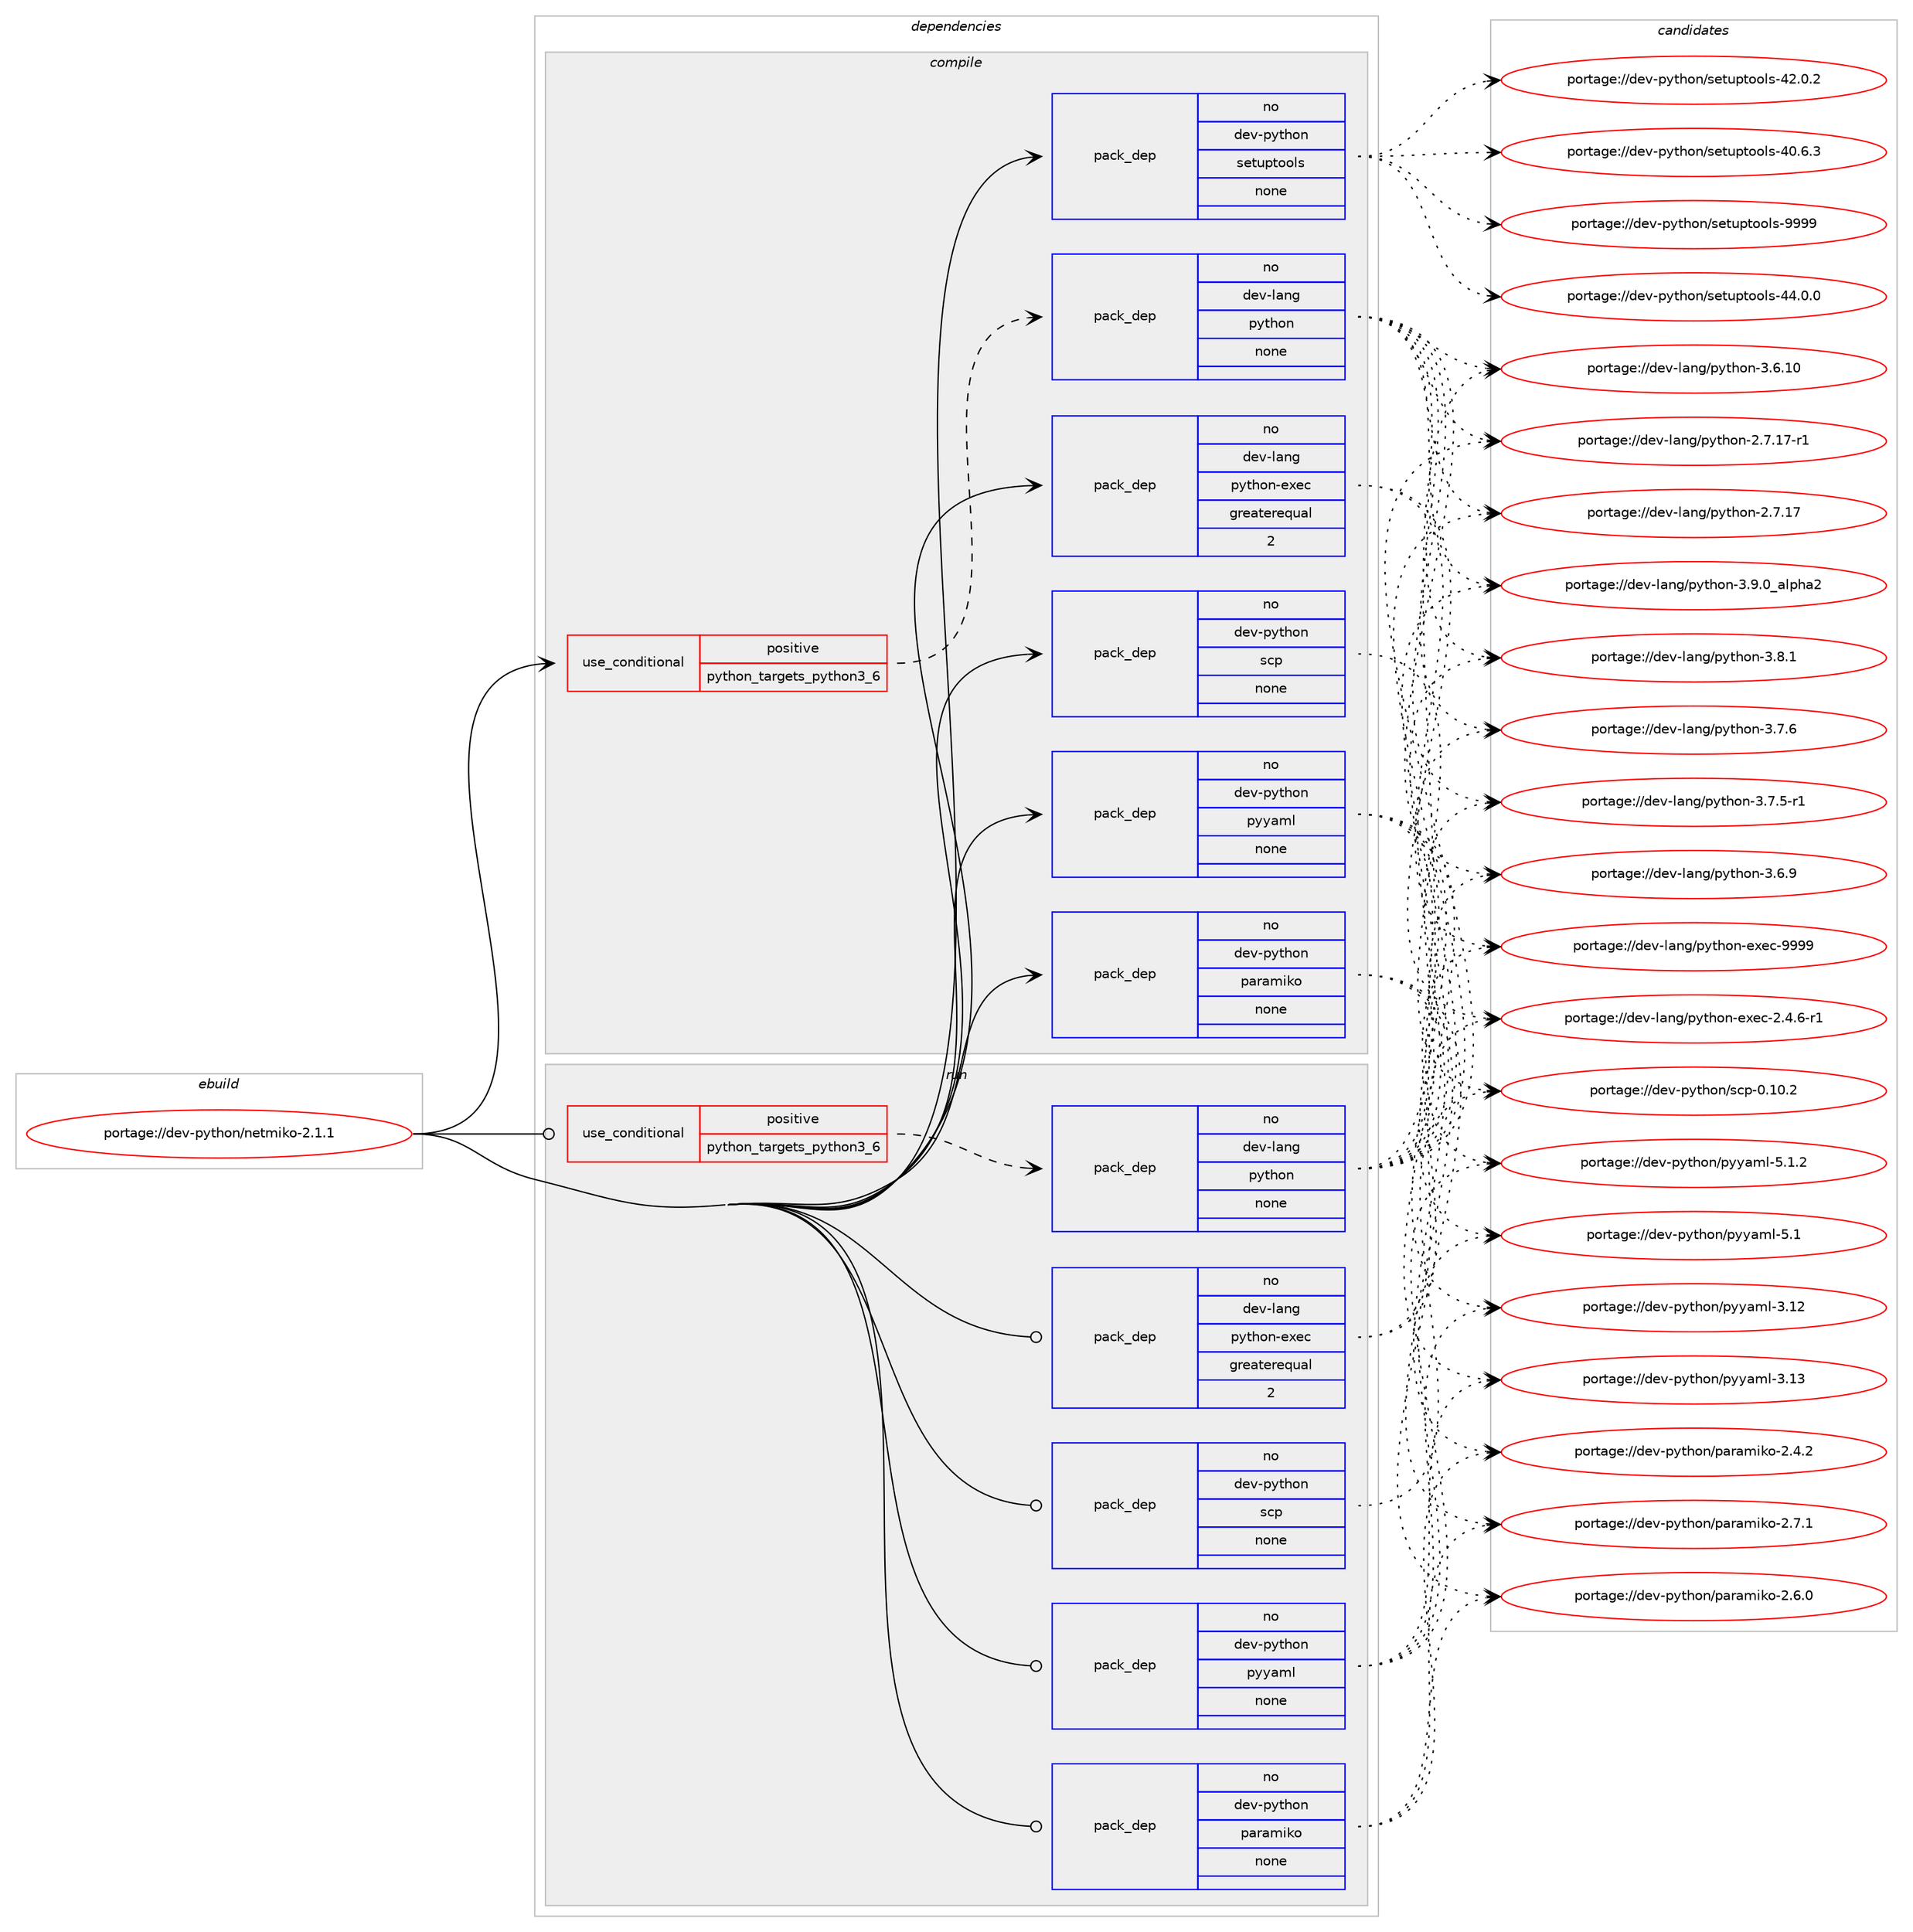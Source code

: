 digraph prolog {

# *************
# Graph options
# *************

newrank=true;
concentrate=true;
compound=true;
graph [rankdir=LR,fontname=Helvetica,fontsize=10,ranksep=1.5];#, ranksep=2.5, nodesep=0.2];
edge  [arrowhead=vee];
node  [fontname=Helvetica,fontsize=10];

# **********
# The ebuild
# **********

subgraph cluster_leftcol {
color=gray;
label=<<i>ebuild</i>>;
id [label="portage://dev-python/netmiko-2.1.1", color=red, width=4, href="../dev-python/netmiko-2.1.1.svg"];
}

# ****************
# The dependencies
# ****************

subgraph cluster_midcol {
color=gray;
label=<<i>dependencies</i>>;
subgraph cluster_compile {
fillcolor="#eeeeee";
style=filled;
label=<<i>compile</i>>;
subgraph cond112382 {
dependency448623 [label=<<TABLE BORDER="0" CELLBORDER="1" CELLSPACING="0" CELLPADDING="4"><TR><TD ROWSPAN="3" CELLPADDING="10">use_conditional</TD></TR><TR><TD>positive</TD></TR><TR><TD>python_targets_python3_6</TD></TR></TABLE>>, shape=none, color=red];
subgraph pack331261 {
dependency448624 [label=<<TABLE BORDER="0" CELLBORDER="1" CELLSPACING="0" CELLPADDING="4" WIDTH="220"><TR><TD ROWSPAN="6" CELLPADDING="30">pack_dep</TD></TR><TR><TD WIDTH="110">no</TD></TR><TR><TD>dev-lang</TD></TR><TR><TD>python</TD></TR><TR><TD>none</TD></TR><TR><TD></TD></TR></TABLE>>, shape=none, color=blue];
}
dependency448623:e -> dependency448624:w [weight=20,style="dashed",arrowhead="vee"];
}
id:e -> dependency448623:w [weight=20,style="solid",arrowhead="vee"];
subgraph pack331262 {
dependency448625 [label=<<TABLE BORDER="0" CELLBORDER="1" CELLSPACING="0" CELLPADDING="4" WIDTH="220"><TR><TD ROWSPAN="6" CELLPADDING="30">pack_dep</TD></TR><TR><TD WIDTH="110">no</TD></TR><TR><TD>dev-lang</TD></TR><TR><TD>python-exec</TD></TR><TR><TD>greaterequal</TD></TR><TR><TD>2</TD></TR></TABLE>>, shape=none, color=blue];
}
id:e -> dependency448625:w [weight=20,style="solid",arrowhead="vee"];
subgraph pack331263 {
dependency448626 [label=<<TABLE BORDER="0" CELLBORDER="1" CELLSPACING="0" CELLPADDING="4" WIDTH="220"><TR><TD ROWSPAN="6" CELLPADDING="30">pack_dep</TD></TR><TR><TD WIDTH="110">no</TD></TR><TR><TD>dev-python</TD></TR><TR><TD>paramiko</TD></TR><TR><TD>none</TD></TR><TR><TD></TD></TR></TABLE>>, shape=none, color=blue];
}
id:e -> dependency448626:w [weight=20,style="solid",arrowhead="vee"];
subgraph pack331264 {
dependency448627 [label=<<TABLE BORDER="0" CELLBORDER="1" CELLSPACING="0" CELLPADDING="4" WIDTH="220"><TR><TD ROWSPAN="6" CELLPADDING="30">pack_dep</TD></TR><TR><TD WIDTH="110">no</TD></TR><TR><TD>dev-python</TD></TR><TR><TD>pyyaml</TD></TR><TR><TD>none</TD></TR><TR><TD></TD></TR></TABLE>>, shape=none, color=blue];
}
id:e -> dependency448627:w [weight=20,style="solid",arrowhead="vee"];
subgraph pack331265 {
dependency448628 [label=<<TABLE BORDER="0" CELLBORDER="1" CELLSPACING="0" CELLPADDING="4" WIDTH="220"><TR><TD ROWSPAN="6" CELLPADDING="30">pack_dep</TD></TR><TR><TD WIDTH="110">no</TD></TR><TR><TD>dev-python</TD></TR><TR><TD>scp</TD></TR><TR><TD>none</TD></TR><TR><TD></TD></TR></TABLE>>, shape=none, color=blue];
}
id:e -> dependency448628:w [weight=20,style="solid",arrowhead="vee"];
subgraph pack331266 {
dependency448629 [label=<<TABLE BORDER="0" CELLBORDER="1" CELLSPACING="0" CELLPADDING="4" WIDTH="220"><TR><TD ROWSPAN="6" CELLPADDING="30">pack_dep</TD></TR><TR><TD WIDTH="110">no</TD></TR><TR><TD>dev-python</TD></TR><TR><TD>setuptools</TD></TR><TR><TD>none</TD></TR><TR><TD></TD></TR></TABLE>>, shape=none, color=blue];
}
id:e -> dependency448629:w [weight=20,style="solid",arrowhead="vee"];
}
subgraph cluster_compileandrun {
fillcolor="#eeeeee";
style=filled;
label=<<i>compile and run</i>>;
}
subgraph cluster_run {
fillcolor="#eeeeee";
style=filled;
label=<<i>run</i>>;
subgraph cond112383 {
dependency448630 [label=<<TABLE BORDER="0" CELLBORDER="1" CELLSPACING="0" CELLPADDING="4"><TR><TD ROWSPAN="3" CELLPADDING="10">use_conditional</TD></TR><TR><TD>positive</TD></TR><TR><TD>python_targets_python3_6</TD></TR></TABLE>>, shape=none, color=red];
subgraph pack331267 {
dependency448631 [label=<<TABLE BORDER="0" CELLBORDER="1" CELLSPACING="0" CELLPADDING="4" WIDTH="220"><TR><TD ROWSPAN="6" CELLPADDING="30">pack_dep</TD></TR><TR><TD WIDTH="110">no</TD></TR><TR><TD>dev-lang</TD></TR><TR><TD>python</TD></TR><TR><TD>none</TD></TR><TR><TD></TD></TR></TABLE>>, shape=none, color=blue];
}
dependency448630:e -> dependency448631:w [weight=20,style="dashed",arrowhead="vee"];
}
id:e -> dependency448630:w [weight=20,style="solid",arrowhead="odot"];
subgraph pack331268 {
dependency448632 [label=<<TABLE BORDER="0" CELLBORDER="1" CELLSPACING="0" CELLPADDING="4" WIDTH="220"><TR><TD ROWSPAN="6" CELLPADDING="30">pack_dep</TD></TR><TR><TD WIDTH="110">no</TD></TR><TR><TD>dev-lang</TD></TR><TR><TD>python-exec</TD></TR><TR><TD>greaterequal</TD></TR><TR><TD>2</TD></TR></TABLE>>, shape=none, color=blue];
}
id:e -> dependency448632:w [weight=20,style="solid",arrowhead="odot"];
subgraph pack331269 {
dependency448633 [label=<<TABLE BORDER="0" CELLBORDER="1" CELLSPACING="0" CELLPADDING="4" WIDTH="220"><TR><TD ROWSPAN="6" CELLPADDING="30">pack_dep</TD></TR><TR><TD WIDTH="110">no</TD></TR><TR><TD>dev-python</TD></TR><TR><TD>paramiko</TD></TR><TR><TD>none</TD></TR><TR><TD></TD></TR></TABLE>>, shape=none, color=blue];
}
id:e -> dependency448633:w [weight=20,style="solid",arrowhead="odot"];
subgraph pack331270 {
dependency448634 [label=<<TABLE BORDER="0" CELLBORDER="1" CELLSPACING="0" CELLPADDING="4" WIDTH="220"><TR><TD ROWSPAN="6" CELLPADDING="30">pack_dep</TD></TR><TR><TD WIDTH="110">no</TD></TR><TR><TD>dev-python</TD></TR><TR><TD>pyyaml</TD></TR><TR><TD>none</TD></TR><TR><TD></TD></TR></TABLE>>, shape=none, color=blue];
}
id:e -> dependency448634:w [weight=20,style="solid",arrowhead="odot"];
subgraph pack331271 {
dependency448635 [label=<<TABLE BORDER="0" CELLBORDER="1" CELLSPACING="0" CELLPADDING="4" WIDTH="220"><TR><TD ROWSPAN="6" CELLPADDING="30">pack_dep</TD></TR><TR><TD WIDTH="110">no</TD></TR><TR><TD>dev-python</TD></TR><TR><TD>scp</TD></TR><TR><TD>none</TD></TR><TR><TD></TD></TR></TABLE>>, shape=none, color=blue];
}
id:e -> dependency448635:w [weight=20,style="solid",arrowhead="odot"];
}
}

# **************
# The candidates
# **************

subgraph cluster_choices {
rank=same;
color=gray;
label=<<i>candidates</i>>;

subgraph choice331261 {
color=black;
nodesep=1;
choice10010111845108971101034711212111610411111045514657464895971081121049750 [label="portage://dev-lang/python-3.9.0_alpha2", color=red, width=4,href="../dev-lang/python-3.9.0_alpha2.svg"];
choice100101118451089711010347112121116104111110455146564649 [label="portage://dev-lang/python-3.8.1", color=red, width=4,href="../dev-lang/python-3.8.1.svg"];
choice100101118451089711010347112121116104111110455146554654 [label="portage://dev-lang/python-3.7.6", color=red, width=4,href="../dev-lang/python-3.7.6.svg"];
choice1001011184510897110103471121211161041111104551465546534511449 [label="portage://dev-lang/python-3.7.5-r1", color=red, width=4,href="../dev-lang/python-3.7.5-r1.svg"];
choice100101118451089711010347112121116104111110455146544657 [label="portage://dev-lang/python-3.6.9", color=red, width=4,href="../dev-lang/python-3.6.9.svg"];
choice10010111845108971101034711212111610411111045514654464948 [label="portage://dev-lang/python-3.6.10", color=red, width=4,href="../dev-lang/python-3.6.10.svg"];
choice100101118451089711010347112121116104111110455046554649554511449 [label="portage://dev-lang/python-2.7.17-r1", color=red, width=4,href="../dev-lang/python-2.7.17-r1.svg"];
choice10010111845108971101034711212111610411111045504655464955 [label="portage://dev-lang/python-2.7.17", color=red, width=4,href="../dev-lang/python-2.7.17.svg"];
dependency448624:e -> choice10010111845108971101034711212111610411111045514657464895971081121049750:w [style=dotted,weight="100"];
dependency448624:e -> choice100101118451089711010347112121116104111110455146564649:w [style=dotted,weight="100"];
dependency448624:e -> choice100101118451089711010347112121116104111110455146554654:w [style=dotted,weight="100"];
dependency448624:e -> choice1001011184510897110103471121211161041111104551465546534511449:w [style=dotted,weight="100"];
dependency448624:e -> choice100101118451089711010347112121116104111110455146544657:w [style=dotted,weight="100"];
dependency448624:e -> choice10010111845108971101034711212111610411111045514654464948:w [style=dotted,weight="100"];
dependency448624:e -> choice100101118451089711010347112121116104111110455046554649554511449:w [style=dotted,weight="100"];
dependency448624:e -> choice10010111845108971101034711212111610411111045504655464955:w [style=dotted,weight="100"];
}
subgraph choice331262 {
color=black;
nodesep=1;
choice10010111845108971101034711212111610411111045101120101994557575757 [label="portage://dev-lang/python-exec-9999", color=red, width=4,href="../dev-lang/python-exec-9999.svg"];
choice10010111845108971101034711212111610411111045101120101994550465246544511449 [label="portage://dev-lang/python-exec-2.4.6-r1", color=red, width=4,href="../dev-lang/python-exec-2.4.6-r1.svg"];
dependency448625:e -> choice10010111845108971101034711212111610411111045101120101994557575757:w [style=dotted,weight="100"];
dependency448625:e -> choice10010111845108971101034711212111610411111045101120101994550465246544511449:w [style=dotted,weight="100"];
}
subgraph choice331263 {
color=black;
nodesep=1;
choice10010111845112121116104111110471129711497109105107111455046554649 [label="portage://dev-python/paramiko-2.7.1", color=red, width=4,href="../dev-python/paramiko-2.7.1.svg"];
choice10010111845112121116104111110471129711497109105107111455046544648 [label="portage://dev-python/paramiko-2.6.0", color=red, width=4,href="../dev-python/paramiko-2.6.0.svg"];
choice10010111845112121116104111110471129711497109105107111455046524650 [label="portage://dev-python/paramiko-2.4.2", color=red, width=4,href="../dev-python/paramiko-2.4.2.svg"];
dependency448626:e -> choice10010111845112121116104111110471129711497109105107111455046554649:w [style=dotted,weight="100"];
dependency448626:e -> choice10010111845112121116104111110471129711497109105107111455046544648:w [style=dotted,weight="100"];
dependency448626:e -> choice10010111845112121116104111110471129711497109105107111455046524650:w [style=dotted,weight="100"];
}
subgraph choice331264 {
color=black;
nodesep=1;
choice100101118451121211161041111104711212112197109108455346494650 [label="portage://dev-python/pyyaml-5.1.2", color=red, width=4,href="../dev-python/pyyaml-5.1.2.svg"];
choice10010111845112121116104111110471121211219710910845534649 [label="portage://dev-python/pyyaml-5.1", color=red, width=4,href="../dev-python/pyyaml-5.1.svg"];
choice1001011184511212111610411111047112121121971091084551464951 [label="portage://dev-python/pyyaml-3.13", color=red, width=4,href="../dev-python/pyyaml-3.13.svg"];
choice1001011184511212111610411111047112121121971091084551464950 [label="portage://dev-python/pyyaml-3.12", color=red, width=4,href="../dev-python/pyyaml-3.12.svg"];
dependency448627:e -> choice100101118451121211161041111104711212112197109108455346494650:w [style=dotted,weight="100"];
dependency448627:e -> choice10010111845112121116104111110471121211219710910845534649:w [style=dotted,weight="100"];
dependency448627:e -> choice1001011184511212111610411111047112121121971091084551464951:w [style=dotted,weight="100"];
dependency448627:e -> choice1001011184511212111610411111047112121121971091084551464950:w [style=dotted,weight="100"];
}
subgraph choice331265 {
color=black;
nodesep=1;
choice10010111845112121116104111110471159911245484649484650 [label="portage://dev-python/scp-0.10.2", color=red, width=4,href="../dev-python/scp-0.10.2.svg"];
dependency448628:e -> choice10010111845112121116104111110471159911245484649484650:w [style=dotted,weight="100"];
}
subgraph choice331266 {
color=black;
nodesep=1;
choice10010111845112121116104111110471151011161171121161111111081154557575757 [label="portage://dev-python/setuptools-9999", color=red, width=4,href="../dev-python/setuptools-9999.svg"];
choice100101118451121211161041111104711510111611711211611111110811545525246484648 [label="portage://dev-python/setuptools-44.0.0", color=red, width=4,href="../dev-python/setuptools-44.0.0.svg"];
choice100101118451121211161041111104711510111611711211611111110811545525046484650 [label="portage://dev-python/setuptools-42.0.2", color=red, width=4,href="../dev-python/setuptools-42.0.2.svg"];
choice100101118451121211161041111104711510111611711211611111110811545524846544651 [label="portage://dev-python/setuptools-40.6.3", color=red, width=4,href="../dev-python/setuptools-40.6.3.svg"];
dependency448629:e -> choice10010111845112121116104111110471151011161171121161111111081154557575757:w [style=dotted,weight="100"];
dependency448629:e -> choice100101118451121211161041111104711510111611711211611111110811545525246484648:w [style=dotted,weight="100"];
dependency448629:e -> choice100101118451121211161041111104711510111611711211611111110811545525046484650:w [style=dotted,weight="100"];
dependency448629:e -> choice100101118451121211161041111104711510111611711211611111110811545524846544651:w [style=dotted,weight="100"];
}
subgraph choice331267 {
color=black;
nodesep=1;
choice10010111845108971101034711212111610411111045514657464895971081121049750 [label="portage://dev-lang/python-3.9.0_alpha2", color=red, width=4,href="../dev-lang/python-3.9.0_alpha2.svg"];
choice100101118451089711010347112121116104111110455146564649 [label="portage://dev-lang/python-3.8.1", color=red, width=4,href="../dev-lang/python-3.8.1.svg"];
choice100101118451089711010347112121116104111110455146554654 [label="portage://dev-lang/python-3.7.6", color=red, width=4,href="../dev-lang/python-3.7.6.svg"];
choice1001011184510897110103471121211161041111104551465546534511449 [label="portage://dev-lang/python-3.7.5-r1", color=red, width=4,href="../dev-lang/python-3.7.5-r1.svg"];
choice100101118451089711010347112121116104111110455146544657 [label="portage://dev-lang/python-3.6.9", color=red, width=4,href="../dev-lang/python-3.6.9.svg"];
choice10010111845108971101034711212111610411111045514654464948 [label="portage://dev-lang/python-3.6.10", color=red, width=4,href="../dev-lang/python-3.6.10.svg"];
choice100101118451089711010347112121116104111110455046554649554511449 [label="portage://dev-lang/python-2.7.17-r1", color=red, width=4,href="../dev-lang/python-2.7.17-r1.svg"];
choice10010111845108971101034711212111610411111045504655464955 [label="portage://dev-lang/python-2.7.17", color=red, width=4,href="../dev-lang/python-2.7.17.svg"];
dependency448631:e -> choice10010111845108971101034711212111610411111045514657464895971081121049750:w [style=dotted,weight="100"];
dependency448631:e -> choice100101118451089711010347112121116104111110455146564649:w [style=dotted,weight="100"];
dependency448631:e -> choice100101118451089711010347112121116104111110455146554654:w [style=dotted,weight="100"];
dependency448631:e -> choice1001011184510897110103471121211161041111104551465546534511449:w [style=dotted,weight="100"];
dependency448631:e -> choice100101118451089711010347112121116104111110455146544657:w [style=dotted,weight="100"];
dependency448631:e -> choice10010111845108971101034711212111610411111045514654464948:w [style=dotted,weight="100"];
dependency448631:e -> choice100101118451089711010347112121116104111110455046554649554511449:w [style=dotted,weight="100"];
dependency448631:e -> choice10010111845108971101034711212111610411111045504655464955:w [style=dotted,weight="100"];
}
subgraph choice331268 {
color=black;
nodesep=1;
choice10010111845108971101034711212111610411111045101120101994557575757 [label="portage://dev-lang/python-exec-9999", color=red, width=4,href="../dev-lang/python-exec-9999.svg"];
choice10010111845108971101034711212111610411111045101120101994550465246544511449 [label="portage://dev-lang/python-exec-2.4.6-r1", color=red, width=4,href="../dev-lang/python-exec-2.4.6-r1.svg"];
dependency448632:e -> choice10010111845108971101034711212111610411111045101120101994557575757:w [style=dotted,weight="100"];
dependency448632:e -> choice10010111845108971101034711212111610411111045101120101994550465246544511449:w [style=dotted,weight="100"];
}
subgraph choice331269 {
color=black;
nodesep=1;
choice10010111845112121116104111110471129711497109105107111455046554649 [label="portage://dev-python/paramiko-2.7.1", color=red, width=4,href="../dev-python/paramiko-2.7.1.svg"];
choice10010111845112121116104111110471129711497109105107111455046544648 [label="portage://dev-python/paramiko-2.6.0", color=red, width=4,href="../dev-python/paramiko-2.6.0.svg"];
choice10010111845112121116104111110471129711497109105107111455046524650 [label="portage://dev-python/paramiko-2.4.2", color=red, width=4,href="../dev-python/paramiko-2.4.2.svg"];
dependency448633:e -> choice10010111845112121116104111110471129711497109105107111455046554649:w [style=dotted,weight="100"];
dependency448633:e -> choice10010111845112121116104111110471129711497109105107111455046544648:w [style=dotted,weight="100"];
dependency448633:e -> choice10010111845112121116104111110471129711497109105107111455046524650:w [style=dotted,weight="100"];
}
subgraph choice331270 {
color=black;
nodesep=1;
choice100101118451121211161041111104711212112197109108455346494650 [label="portage://dev-python/pyyaml-5.1.2", color=red, width=4,href="../dev-python/pyyaml-5.1.2.svg"];
choice10010111845112121116104111110471121211219710910845534649 [label="portage://dev-python/pyyaml-5.1", color=red, width=4,href="../dev-python/pyyaml-5.1.svg"];
choice1001011184511212111610411111047112121121971091084551464951 [label="portage://dev-python/pyyaml-3.13", color=red, width=4,href="../dev-python/pyyaml-3.13.svg"];
choice1001011184511212111610411111047112121121971091084551464950 [label="portage://dev-python/pyyaml-3.12", color=red, width=4,href="../dev-python/pyyaml-3.12.svg"];
dependency448634:e -> choice100101118451121211161041111104711212112197109108455346494650:w [style=dotted,weight="100"];
dependency448634:e -> choice10010111845112121116104111110471121211219710910845534649:w [style=dotted,weight="100"];
dependency448634:e -> choice1001011184511212111610411111047112121121971091084551464951:w [style=dotted,weight="100"];
dependency448634:e -> choice1001011184511212111610411111047112121121971091084551464950:w [style=dotted,weight="100"];
}
subgraph choice331271 {
color=black;
nodesep=1;
choice10010111845112121116104111110471159911245484649484650 [label="portage://dev-python/scp-0.10.2", color=red, width=4,href="../dev-python/scp-0.10.2.svg"];
dependency448635:e -> choice10010111845112121116104111110471159911245484649484650:w [style=dotted,weight="100"];
}
}

}
